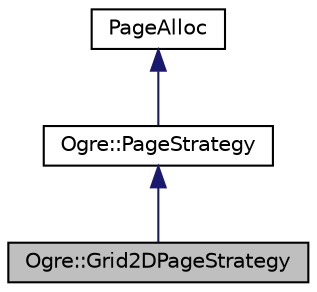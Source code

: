 digraph "Ogre::Grid2DPageStrategy"
{
  bgcolor="transparent";
  edge [fontname="Helvetica",fontsize="10",labelfontname="Helvetica",labelfontsize="10"];
  node [fontname="Helvetica",fontsize="10",shape=record];
  Node0 [label="Ogre::Grid2DPageStrategy",height=0.2,width=0.4,color="black", fillcolor="grey75", style="filled", fontcolor="black"];
  Node1 -> Node0 [dir="back",color="midnightblue",fontsize="10",style="solid",fontname="Helvetica"];
  Node1 [label="Ogre::PageStrategy",height=0.2,width=0.4,color="black",URL="$class_ogre_1_1_page_strategy.html",tooltip="Defines the interface to a strategy class which is responsible for deciding when Page instances are r..."];
  Node2 -> Node1 [dir="back",color="midnightblue",fontsize="10",style="solid",fontname="Helvetica"];
  Node2 [label="PageAlloc",height=0.2,width=0.4,color="black",URL="$class_ogre_1_1_allocated_object.html"];
}

